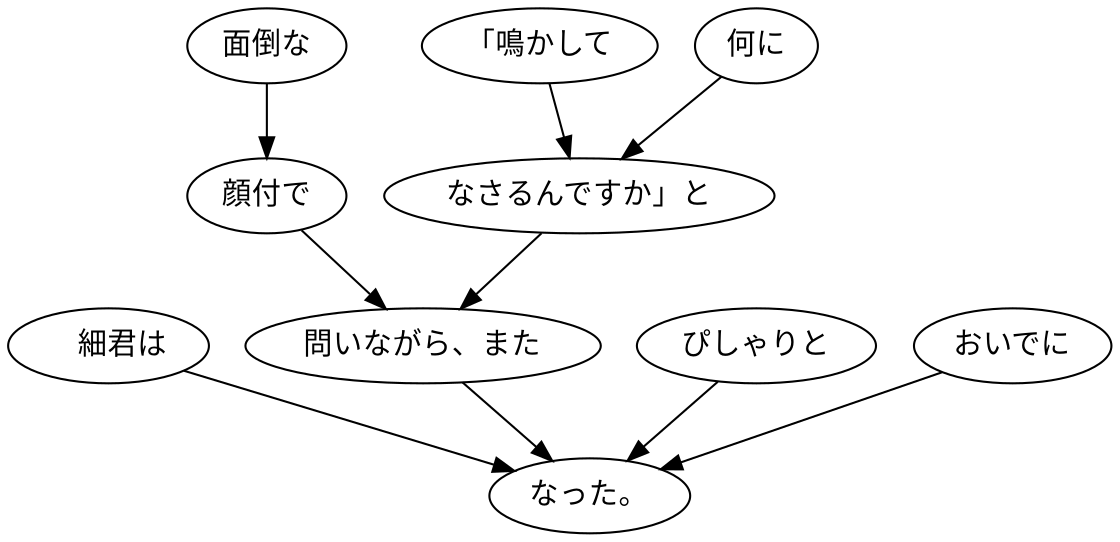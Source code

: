 digraph graph4562 {
	node0 [label="　細君は"];
	node1 [label="面倒な"];
	node2 [label="顔付で"];
	node3 [label="「鳴かして"];
	node4 [label="何に"];
	node5 [label="なさるんですか」と"];
	node6 [label="問いながら、また"];
	node7 [label="ぴしゃりと"];
	node8 [label="おいでに"];
	node9 [label="なった。"];
	node0 -> node9;
	node1 -> node2;
	node2 -> node6;
	node3 -> node5;
	node4 -> node5;
	node5 -> node6;
	node6 -> node9;
	node7 -> node9;
	node8 -> node9;
}
